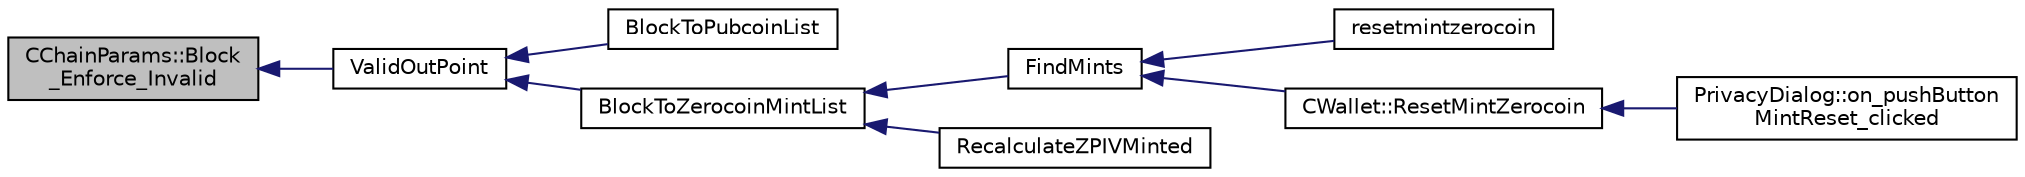 digraph "CChainParams::Block_Enforce_Invalid"
{
  edge [fontname="Helvetica",fontsize="10",labelfontname="Helvetica",labelfontsize="10"];
  node [fontname="Helvetica",fontsize="10",shape=record];
  rankdir="LR";
  Node40 [label="CChainParams::Block\l_Enforce_Invalid",height=0.2,width=0.4,color="black", fillcolor="grey75", style="filled", fontcolor="black"];
  Node40 -> Node41 [dir="back",color="midnightblue",fontsize="10",style="solid",fontname="Helvetica"];
  Node41 [label="ValidOutPoint",height=0.2,width=0.4,color="black", fillcolor="white", style="filled",URL="$main_8h.html#a1f3b001e1c5c988c6a14f6367cffb6a7"];
  Node41 -> Node42 [dir="back",color="midnightblue",fontsize="10",style="solid",fontname="Helvetica"];
  Node42 [label="BlockToPubcoinList",height=0.2,width=0.4,color="black", fillcolor="white", style="filled",URL="$main_8h.html#a4834d60ccd1a14ab8f60f476de6e2eab"];
  Node41 -> Node43 [dir="back",color="midnightblue",fontsize="10",style="solid",fontname="Helvetica"];
  Node43 [label="BlockToZerocoinMintList",height=0.2,width=0.4,color="black", fillcolor="white", style="filled",URL="$main_8h.html#ac317d8f586a4d15e3a7e91debf18b646"];
  Node43 -> Node44 [dir="back",color="midnightblue",fontsize="10",style="solid",fontname="Helvetica"];
  Node44 [label="FindMints",height=0.2,width=0.4,color="black", fillcolor="white", style="filled",URL="$main_8h.html#a5bdf923beb5f3417fd033c28216b6acb"];
  Node44 -> Node45 [dir="back",color="midnightblue",fontsize="10",style="solid",fontname="Helvetica"];
  Node45 [label="resetmintzerocoin",height=0.2,width=0.4,color="black", fillcolor="white", style="filled",URL="$rpcwallet_8cpp.html#a9336d9bdaa3e1ebb98fb2cc6fdef1d9b"];
  Node44 -> Node46 [dir="back",color="midnightblue",fontsize="10",style="solid",fontname="Helvetica"];
  Node46 [label="CWallet::ResetMintZerocoin",height=0.2,width=0.4,color="black", fillcolor="white", style="filled",URL="$class_c_wallet.html#a48b81fb27683fe4693a7385909dcd391"];
  Node46 -> Node47 [dir="back",color="midnightblue",fontsize="10",style="solid",fontname="Helvetica"];
  Node47 [label="PrivacyDialog::on_pushButton\lMintReset_clicked",height=0.2,width=0.4,color="black", fillcolor="white", style="filled",URL="$class_privacy_dialog.html#a1a50924516087ce5810b2b2831567a31"];
  Node43 -> Node48 [dir="back",color="midnightblue",fontsize="10",style="solid",fontname="Helvetica"];
  Node48 [label="RecalculateZPIVMinted",height=0.2,width=0.4,color="black", fillcolor="white", style="filled",URL="$main_8h.html#ae5605fe0b5412051837b1d11fc0bece0"];
}
